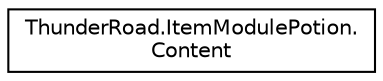 digraph "Graphical Class Hierarchy"
{
 // LATEX_PDF_SIZE
  edge [fontname="Helvetica",fontsize="10",labelfontname="Helvetica",labelfontsize="10"];
  node [fontname="Helvetica",fontsize="10",shape=record];
  rankdir="LR";
  Node0 [label="ThunderRoad.ItemModulePotion.\lContent",height=0.2,width=0.4,color="black", fillcolor="white", style="filled",URL="$class_thunder_road_1_1_item_module_potion_1_1_content.html",tooltip="Class Content."];
}
